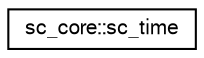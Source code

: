 digraph "Graphical Class Hierarchy"
{
  edge [fontname="FreeSans",fontsize="10",labelfontname="FreeSans",labelfontsize="10"];
  node [fontname="FreeSans",fontsize="10",shape=record];
  rankdir="LR";
  Node0 [label="sc_core::sc_time",height=0.2,width=0.4,color="black", fillcolor="white", style="filled",URL="$a01996.html"];
}
